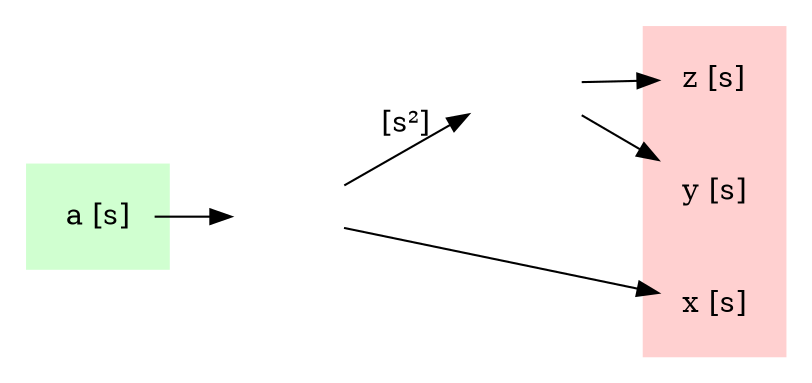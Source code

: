/* Generated by GvGen v.0.9.1 (http://www.picviz.com/sections/opensource/gvgen.html) */

digraph G {
rankdir=LR;
   subgraph cluster1 {
   color="white";
bgcolor="#d0FFd0";
shape="plaintext";
label="";
      node4 [shape="none",label="a [s]"];
   }
   node2 [shape="none",fixedsize="true",imagescale="true",image="/var/folders/kf/_zwsc1_j2wn8smr7xtrrpnxc0000gn/T/tmpQv3emndp-icons/resized/100/InvPlus2.png",label="",height="1.0"];
   node3 [shape="none",fixedsize="true",imagescale="true",image="/var/folders/kf/_zwsc1_j2wn8smr7xtrrpnxc0000gn/T/tmpQv3emndp-icons/resized/100/InvMult2.png",label="",height="1.0"];
   subgraph cluster5 {
   color="white";
bgcolor="#FFd0d0";
shape="plaintext";
label="";
      node8 [shape="none",label="z [s]"];
      node7 [shape="none",label="x [s]"];
      node6 [shape="none",label="y [s]"];
   }
node4->node2;
node2->node3 [label="[s²]"];
node2->node7;
node2->node6 [style="invis"];
node3->node6;
node3->node8;
}

